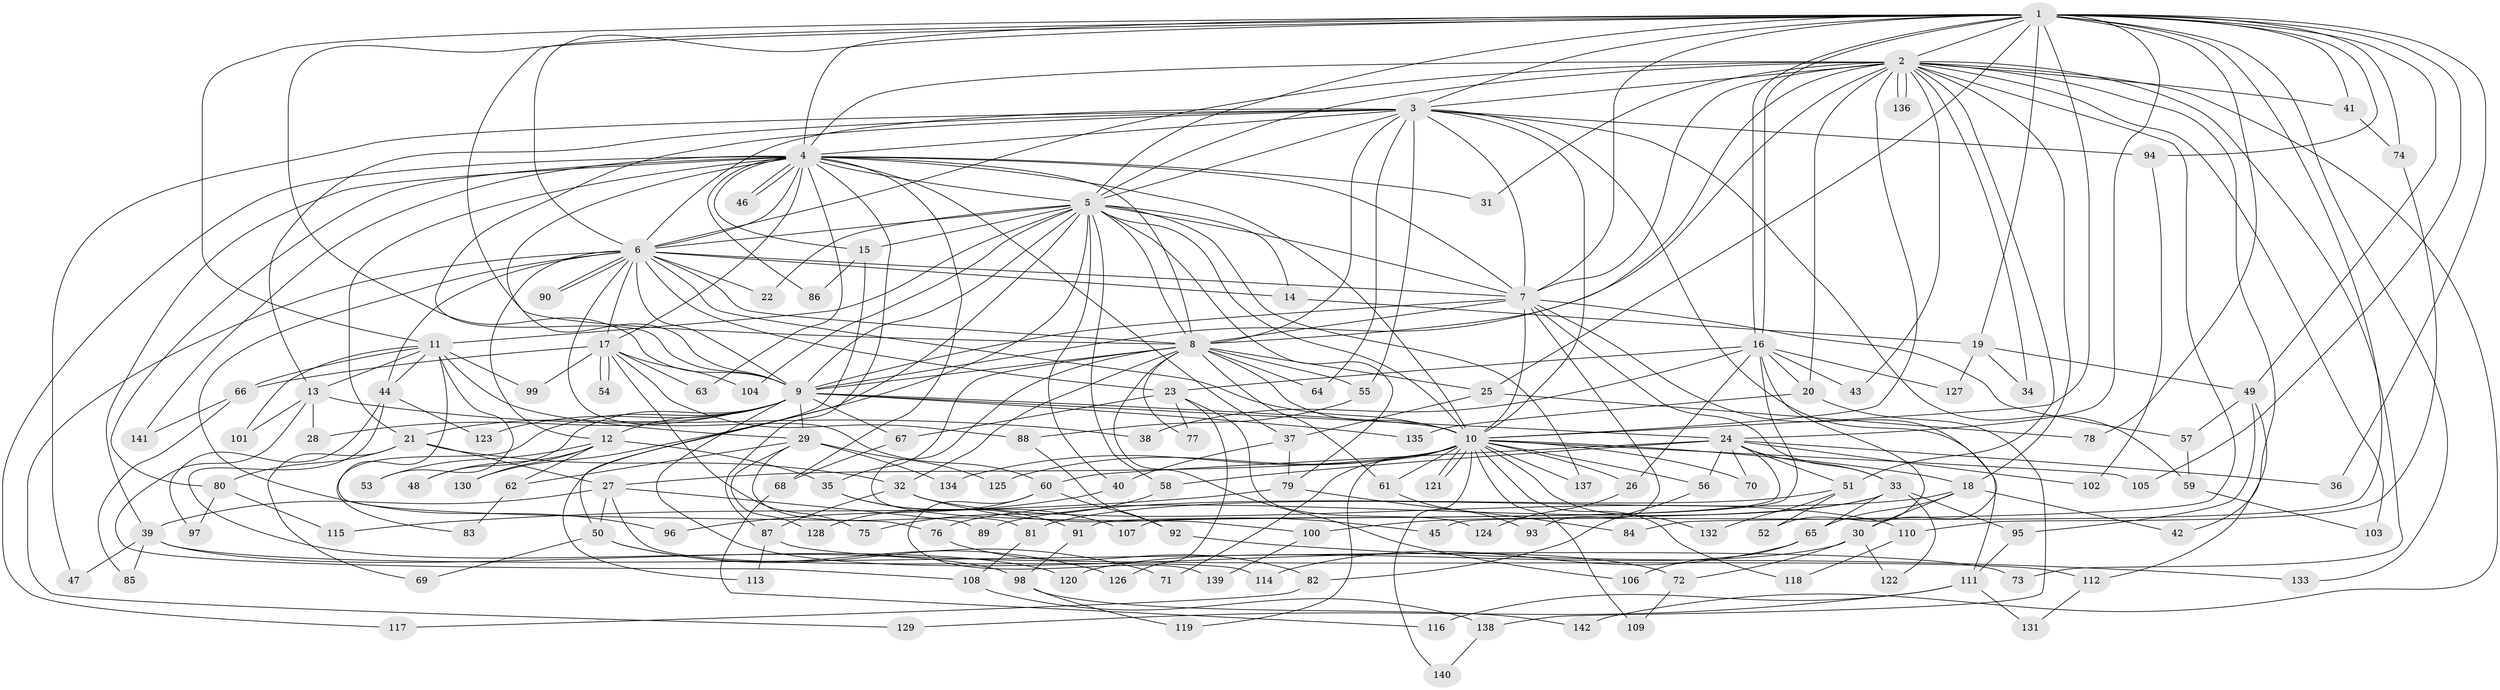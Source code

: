// Generated by graph-tools (version 1.1) at 2025/44/03/09/25 04:44:00]
// undirected, 142 vertices, 309 edges
graph export_dot {
graph [start="1"]
  node [color=gray90,style=filled];
  1;
  2;
  3;
  4;
  5;
  6;
  7;
  8;
  9;
  10;
  11;
  12;
  13;
  14;
  15;
  16;
  17;
  18;
  19;
  20;
  21;
  22;
  23;
  24;
  25;
  26;
  27;
  28;
  29;
  30;
  31;
  32;
  33;
  34;
  35;
  36;
  37;
  38;
  39;
  40;
  41;
  42;
  43;
  44;
  45;
  46;
  47;
  48;
  49;
  50;
  51;
  52;
  53;
  54;
  55;
  56;
  57;
  58;
  59;
  60;
  61;
  62;
  63;
  64;
  65;
  66;
  67;
  68;
  69;
  70;
  71;
  72;
  73;
  74;
  75;
  76;
  77;
  78;
  79;
  80;
  81;
  82;
  83;
  84;
  85;
  86;
  87;
  88;
  89;
  90;
  91;
  92;
  93;
  94;
  95;
  96;
  97;
  98;
  99;
  100;
  101;
  102;
  103;
  104;
  105;
  106;
  107;
  108;
  109;
  110;
  111;
  112;
  113;
  114;
  115;
  116;
  117;
  118;
  119;
  120;
  121;
  122;
  123;
  124;
  125;
  126;
  127;
  128;
  129;
  130;
  131;
  132;
  133;
  134;
  135;
  136;
  137;
  138;
  139;
  140;
  141;
  142;
  1 -- 2;
  1 -- 3;
  1 -- 4;
  1 -- 5;
  1 -- 6;
  1 -- 7;
  1 -- 8;
  1 -- 9;
  1 -- 10;
  1 -- 11;
  1 -- 16;
  1 -- 16;
  1 -- 19;
  1 -- 24;
  1 -- 25;
  1 -- 36;
  1 -- 41;
  1 -- 45;
  1 -- 49;
  1 -- 74;
  1 -- 78;
  1 -- 94;
  1 -- 105;
  1 -- 133;
  2 -- 3;
  2 -- 4;
  2 -- 5;
  2 -- 6;
  2 -- 7;
  2 -- 8;
  2 -- 9;
  2 -- 10;
  2 -- 18;
  2 -- 20;
  2 -- 31;
  2 -- 34;
  2 -- 41;
  2 -- 42;
  2 -- 43;
  2 -- 51;
  2 -- 73;
  2 -- 84;
  2 -- 103;
  2 -- 136;
  2 -- 136;
  2 -- 142;
  3 -- 4;
  3 -- 5;
  3 -- 6;
  3 -- 7;
  3 -- 8;
  3 -- 9;
  3 -- 10;
  3 -- 13;
  3 -- 30;
  3 -- 47;
  3 -- 55;
  3 -- 59;
  3 -- 64;
  3 -- 94;
  4 -- 5;
  4 -- 6;
  4 -- 7;
  4 -- 8;
  4 -- 9;
  4 -- 10;
  4 -- 15;
  4 -- 17;
  4 -- 21;
  4 -- 31;
  4 -- 37;
  4 -- 39;
  4 -- 46;
  4 -- 46;
  4 -- 63;
  4 -- 68;
  4 -- 80;
  4 -- 86;
  4 -- 87;
  4 -- 117;
  4 -- 141;
  5 -- 6;
  5 -- 7;
  5 -- 8;
  5 -- 9;
  5 -- 10;
  5 -- 11;
  5 -- 14;
  5 -- 15;
  5 -- 22;
  5 -- 40;
  5 -- 58;
  5 -- 79;
  5 -- 104;
  5 -- 113;
  5 -- 130;
  5 -- 137;
  6 -- 7;
  6 -- 8;
  6 -- 9;
  6 -- 10;
  6 -- 12;
  6 -- 14;
  6 -- 17;
  6 -- 22;
  6 -- 23;
  6 -- 44;
  6 -- 60;
  6 -- 90;
  6 -- 90;
  6 -- 96;
  6 -- 129;
  7 -- 8;
  7 -- 9;
  7 -- 10;
  7 -- 33;
  7 -- 57;
  7 -- 93;
  7 -- 111;
  8 -- 9;
  8 -- 10;
  8 -- 25;
  8 -- 32;
  8 -- 35;
  8 -- 55;
  8 -- 61;
  8 -- 64;
  8 -- 77;
  8 -- 100;
  8 -- 106;
  9 -- 10;
  9 -- 12;
  9 -- 21;
  9 -- 24;
  9 -- 28;
  9 -- 29;
  9 -- 48;
  9 -- 67;
  9 -- 72;
  9 -- 83;
  9 -- 123;
  9 -- 135;
  10 -- 18;
  10 -- 26;
  10 -- 27;
  10 -- 56;
  10 -- 61;
  10 -- 70;
  10 -- 71;
  10 -- 105;
  10 -- 109;
  10 -- 118;
  10 -- 119;
  10 -- 121;
  10 -- 121;
  10 -- 125;
  10 -- 132;
  10 -- 134;
  10 -- 137;
  10 -- 140;
  11 -- 13;
  11 -- 29;
  11 -- 44;
  11 -- 53;
  11 -- 66;
  11 -- 76;
  11 -- 99;
  11 -- 101;
  12 -- 35;
  12 -- 48;
  12 -- 53;
  12 -- 62;
  12 -- 130;
  13 -- 28;
  13 -- 38;
  13 -- 101;
  13 -- 108;
  14 -- 19;
  15 -- 50;
  15 -- 86;
  16 -- 20;
  16 -- 23;
  16 -- 26;
  16 -- 38;
  16 -- 43;
  16 -- 52;
  16 -- 107;
  16 -- 127;
  17 -- 54;
  17 -- 54;
  17 -- 63;
  17 -- 66;
  17 -- 75;
  17 -- 88;
  17 -- 99;
  17 -- 104;
  18 -- 30;
  18 -- 42;
  18 -- 65;
  18 -- 81;
  19 -- 34;
  19 -- 49;
  19 -- 127;
  20 -- 135;
  20 -- 138;
  21 -- 27;
  21 -- 32;
  21 -- 69;
  21 -- 80;
  23 -- 67;
  23 -- 77;
  23 -- 124;
  23 -- 126;
  24 -- 33;
  24 -- 36;
  24 -- 51;
  24 -- 56;
  24 -- 58;
  24 -- 60;
  24 -- 70;
  24 -- 91;
  24 -- 102;
  25 -- 37;
  25 -- 78;
  26 -- 124;
  27 -- 39;
  27 -- 50;
  27 -- 89;
  27 -- 114;
  29 -- 62;
  29 -- 81;
  29 -- 125;
  29 -- 128;
  29 -- 134;
  30 -- 72;
  30 -- 120;
  30 -- 122;
  32 -- 45;
  32 -- 87;
  32 -- 110;
  33 -- 65;
  33 -- 76;
  33 -- 95;
  33 -- 100;
  33 -- 122;
  35 -- 91;
  35 -- 107;
  37 -- 40;
  37 -- 79;
  39 -- 47;
  39 -- 73;
  39 -- 85;
  39 -- 120;
  40 -- 96;
  41 -- 74;
  44 -- 97;
  44 -- 98;
  44 -- 123;
  49 -- 57;
  49 -- 95;
  49 -- 112;
  50 -- 69;
  50 -- 71;
  50 -- 126;
  51 -- 52;
  51 -- 89;
  51 -- 132;
  55 -- 88;
  56 -- 82;
  57 -- 59;
  58 -- 75;
  59 -- 103;
  60 -- 92;
  60 -- 128;
  60 -- 139;
  61 -- 93;
  62 -- 83;
  65 -- 106;
  65 -- 114;
  66 -- 85;
  66 -- 141;
  67 -- 68;
  68 -- 116;
  72 -- 109;
  74 -- 110;
  76 -- 82;
  79 -- 84;
  79 -- 115;
  80 -- 97;
  80 -- 115;
  81 -- 108;
  82 -- 117;
  87 -- 112;
  87 -- 113;
  88 -- 92;
  91 -- 98;
  92 -- 133;
  94 -- 102;
  95 -- 111;
  98 -- 119;
  98 -- 142;
  100 -- 139;
  108 -- 138;
  110 -- 118;
  111 -- 116;
  111 -- 129;
  111 -- 131;
  112 -- 131;
  138 -- 140;
}
